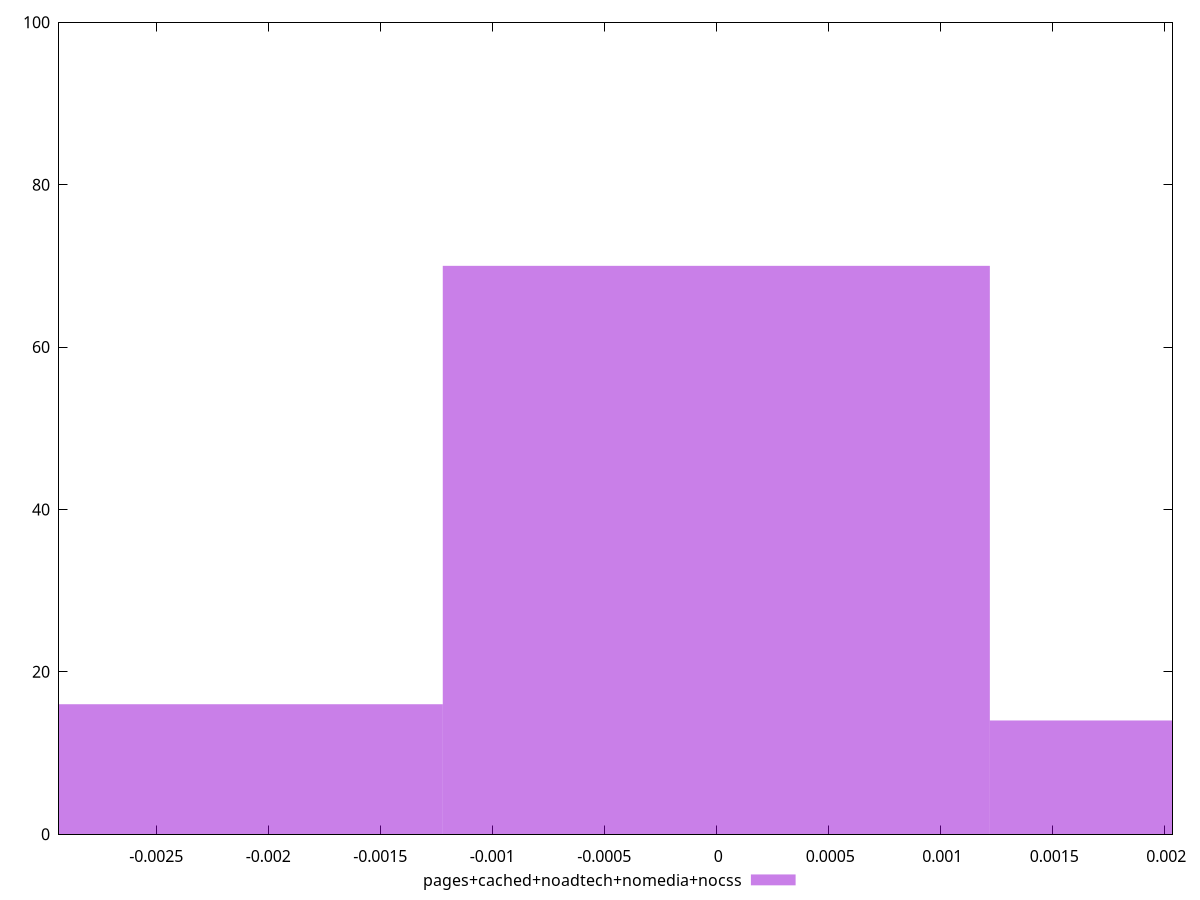 reset

$pagesCachedNoadtechNomediaNocss <<EOF
0 70
0.0024422816646862415 14
-0.0024422816646862415 16
EOF

set key outside below
set boxwidth 0.0024422816646862415
set xrange [-0.0029343714347124096:0.0020365306484036584]
set yrange [0:100]
set trange [0:100]
set style fill transparent solid 0.5 noborder
set terminal svg size 640, 490 enhanced background rgb 'white'
set output "report_00013_2021-02-09T12-04-24.940Z/meta/pScore-difference/comparison/histogram/4_vs_5.svg"

plot $pagesCachedNoadtechNomediaNocss title "pages+cached+noadtech+nomedia+nocss" with boxes

reset
